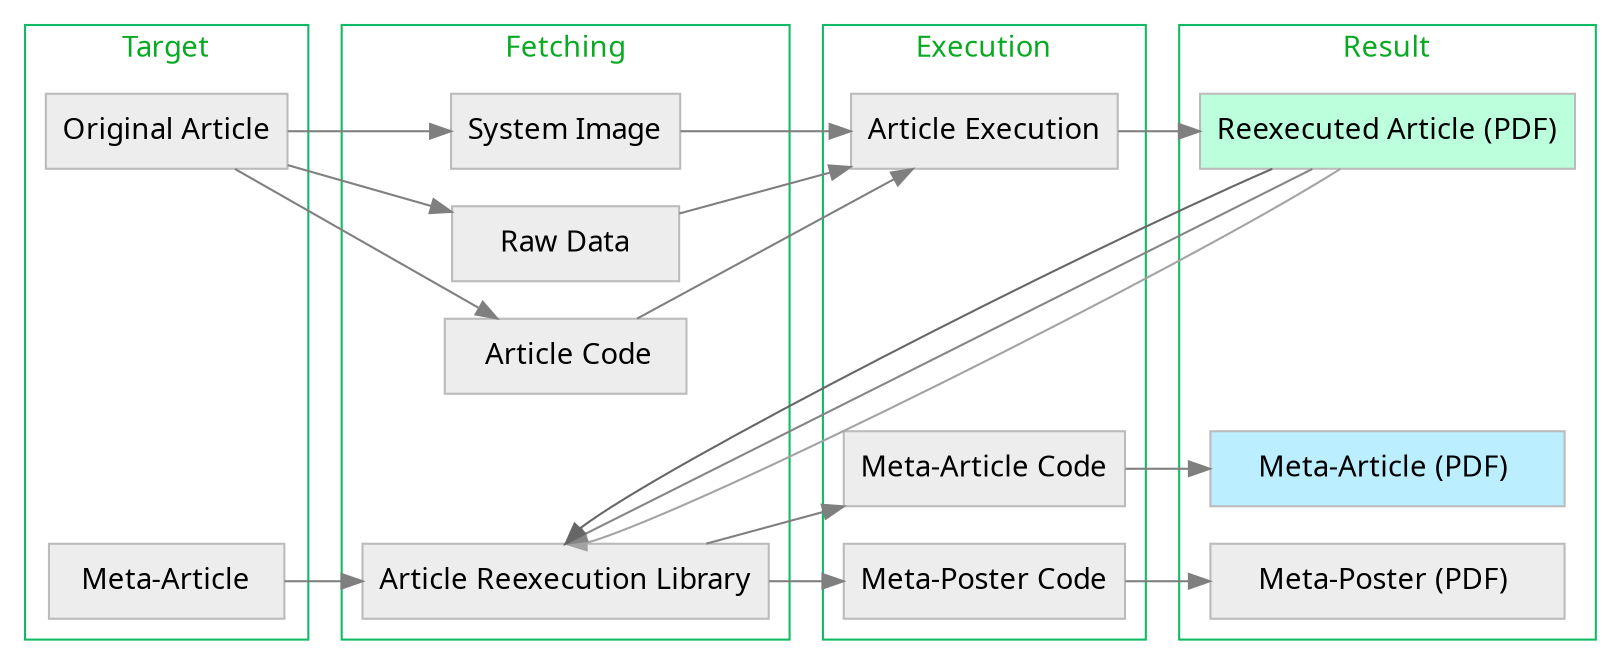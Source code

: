 digraph graphname {
    size="14,8";
    graph [fontname = "sans", margin=0, splines=line];
    rankdir="LR";
    node [fontname = "sans", style=filled];
    edge [fontname = "sans", color=gray50];
    subgraph cluster0 {
        margin=10;
        label = "Target";
        fontcolor = "#07aa22";
        color = "#11bb66";

        oa[label="Original Article", shape=box, color="#BBBBBB", fillcolor=grey93];
        blank00[style=invis];
        blank01[style=invis];
        blank02[style=invis];
        ma[label="  Meta-Article  ", shape=box, color="#BBBBBB", fillcolor=grey93];
        }
        //{rank=same; opf_; Con}

    oa -> si;
    blank00 -> rd [style=invis];
    blank01 -> ac [style=invis];
    blank02 -> blank10 [style=invis];
    oa -> rd [constraint=false];
    oa -> ac [constraint=false];
    ma -> ras;

    subgraph cluster1 {
        margin=10;
        label = "Fetching";
        fontcolor = "#07aa22";
        color = "#11bb66";

        si[label="System Image", shape=box, color="#BBBBBB", fillcolor=grey93];
        rd[label="    Raw Data    ", shape=box, color="#BBBBBB", fillcolor=grey93];
        ac[label="   Article Code  ", shape=box, color="#BBBBBB", fillcolor=grey93];
        blank10[style=invis];
        ras[label="Article Reexecution Library", shape=box, color="#BBBBBB", fillcolor=grey93];
        }

    si -> ae [weight=9];
    rd -> blank21 [style=invis];
    ac -> mac [style=invis];
    ras -> mpc;
    ac -> blank22[style=invis];
    rd -> ae [constraint=false];
    ac -> ae [constraint=false];
    ras -> mac [constraint=false];

    subgraph cluster2 {
        margin=10;
        label = "Execution";
        fontcolor = "#07aa22";
        color = "#11bb66";

        ae[label="Article Execution", shape=box, color="#BBBBBB", fillcolor=grey93];
        blank21[style=invis];
        blank22[style=invis];
        mac[label="Meta-Article Code", shape=box, color="#BBBBBB", fillcolor=grey93];
        mpc[label="Meta-Poster Code", shape=box, color="#BBBBBB", fillcolor=grey93];
        }

    ae -> ra;
    blank21 -> blank30 [style=invis];
    blank22 -> blank31 [style=invis];
    mac -> map [constraint=false];
    mpc -> mpp;

    subgraph cluster3 {
        margin=10;
        label = "Result";
        fontcolor = "#07aa22";
        color = "#11bb66";

        ra[label="Reexecuted Article (PDF)", shape=box, color="#BBBBBB", fillcolor="#bbffdd"];
        blank30[style=invis];
        blank31[style=invis];
        map[label="    Meta-Article (PDF)     ", shape=box, color="#BBBBBB", fillcolor="#bbeeff"];
        mpp[label="    Meta-Poster (PDF)     ", shape=box, color="#BBBBBB", fillcolor=grey93];
        }
    ra -> ras:n [constraint=false, color=grey64];
    ra -> ras:n [constraint=false, color=grey52];
    ra -> ras:n [constraint=false, color=grey40];

}
